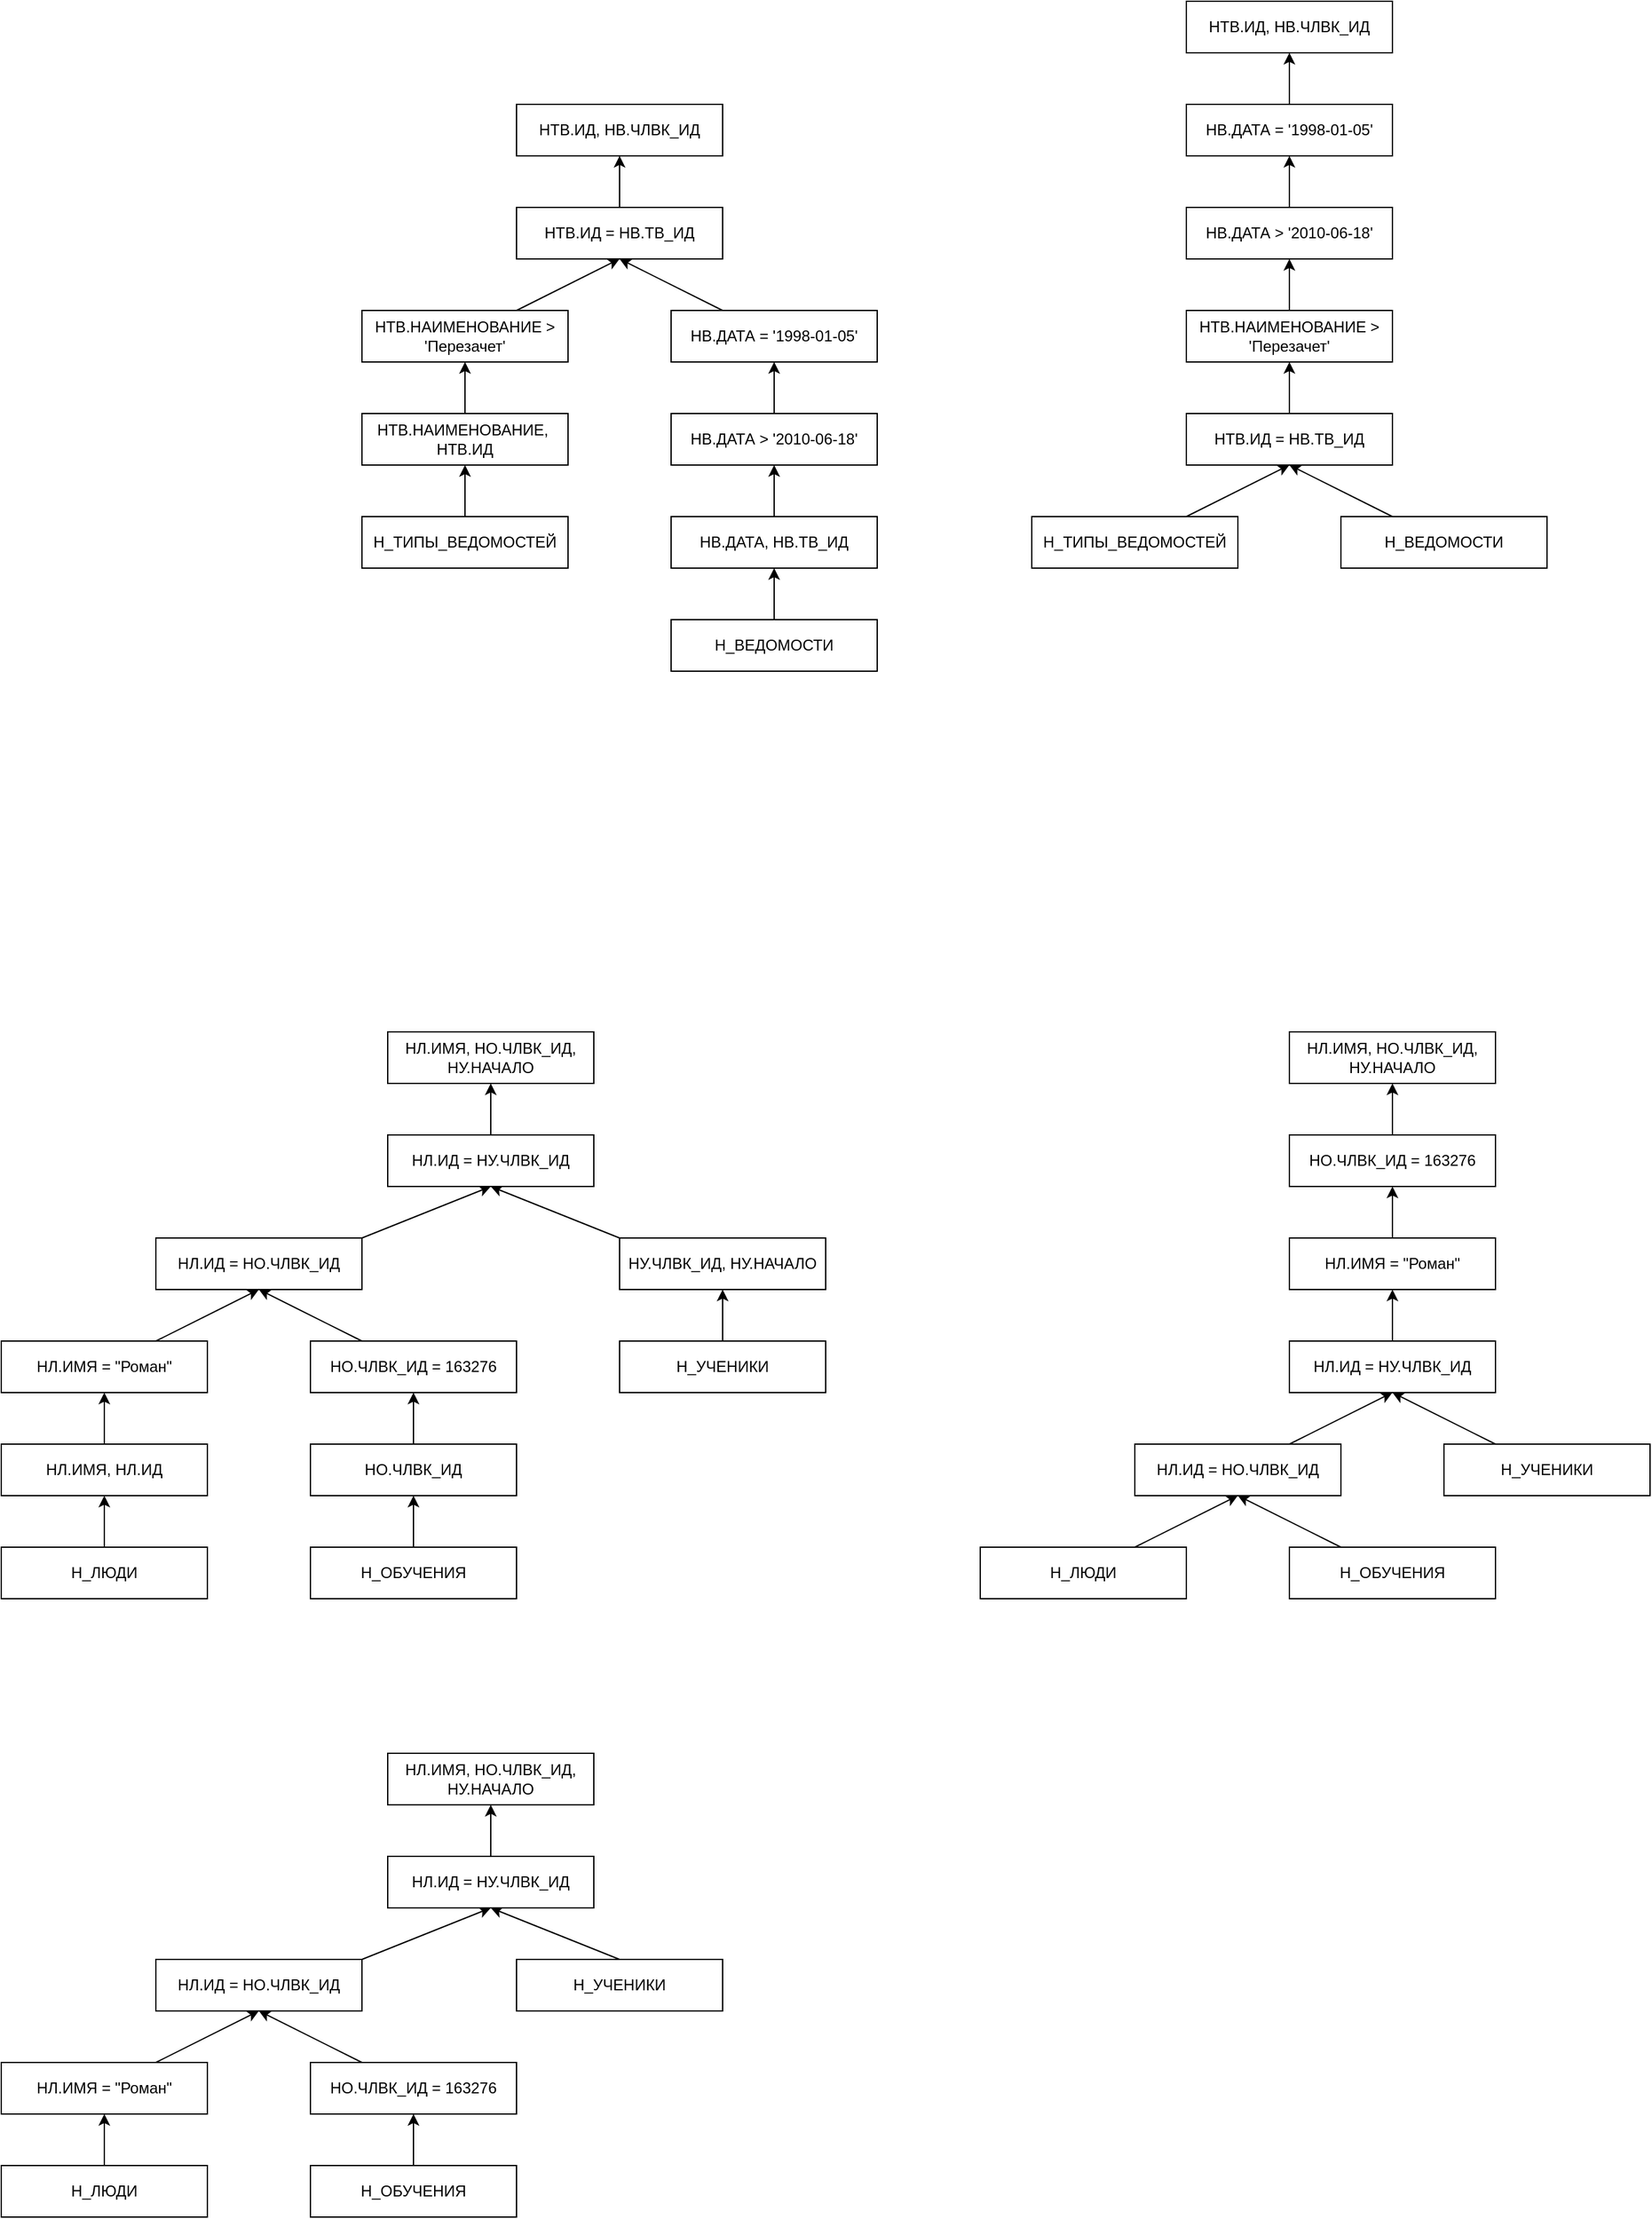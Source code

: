 <mxfile version="20.3.0" type="device"><diagram id="vtgCXH19HyGOhVabQkNR" name="Страница 1"><mxGraphModel dx="2329" dy="1884" grid="1" gridSize="10" guides="1" tooltips="1" connect="1" arrows="1" fold="1" page="1" pageScale="1" pageWidth="827" pageHeight="1169" math="1" shadow="0"><root><mxCell id="0"/><mxCell id="1" parent="0"/><mxCell id="l7EZc-e4nHYUxQ9nv7Ur-9" style="rounded=0;orthogonalLoop=1;jettySize=auto;html=1;exitX=0.75;exitY=0;exitDx=0;exitDy=0;entryX=0.5;entryY=1;entryDx=0;entryDy=0;" parent="1" source="l7EZc-e4nHYUxQ9nv7Ur-1" target="l7EZc-e4nHYUxQ9nv7Ur-3" edge="1"><mxGeometry relative="1" as="geometry"/></mxCell><mxCell id="l7EZc-e4nHYUxQ9nv7Ur-1" value="Н_ТИПЫ_ВЕДОМОСТЕЙ" style="rounded=0;whiteSpace=wrap;html=1;" parent="1" vertex="1"><mxGeometry x="240" y="360" width="160" height="40" as="geometry"/></mxCell><mxCell id="l7EZc-e4nHYUxQ9nv7Ur-10" style="edgeStyle=none;rounded=0;orthogonalLoop=1;jettySize=auto;html=1;exitX=0.25;exitY=0;exitDx=0;exitDy=0;entryX=0.5;entryY=1;entryDx=0;entryDy=0;" parent="1" source="l7EZc-e4nHYUxQ9nv7Ur-2" target="l7EZc-e4nHYUxQ9nv7Ur-3" edge="1"><mxGeometry relative="1" as="geometry"/></mxCell><mxCell id="l7EZc-e4nHYUxQ9nv7Ur-2" value="Н_ВЕДОМОСТИ" style="rounded=0;whiteSpace=wrap;html=1;" parent="1" vertex="1"><mxGeometry x="480" y="360" width="160" height="40" as="geometry"/></mxCell><mxCell id="l7EZc-e4nHYUxQ9nv7Ur-11" style="edgeStyle=none;rounded=0;orthogonalLoop=1;jettySize=auto;html=1;exitX=0.5;exitY=0;exitDx=0;exitDy=0;entryX=0.5;entryY=1;entryDx=0;entryDy=0;" parent="1" source="l7EZc-e4nHYUxQ9nv7Ur-3" target="l7EZc-e4nHYUxQ9nv7Ur-4" edge="1"><mxGeometry relative="1" as="geometry"/></mxCell><mxCell id="l7EZc-e4nHYUxQ9nv7Ur-3" value="НТВ.ИД = НВ.ТВ_ИД" style="rounded=0;whiteSpace=wrap;html=1;" parent="1" vertex="1"><mxGeometry x="360" y="280" width="160" height="40" as="geometry"/></mxCell><mxCell id="l7EZc-e4nHYUxQ9nv7Ur-12" style="edgeStyle=none;rounded=0;orthogonalLoop=1;jettySize=auto;html=1;exitX=0.5;exitY=0;exitDx=0;exitDy=0;entryX=0.5;entryY=1;entryDx=0;entryDy=0;" parent="1" source="l7EZc-e4nHYUxQ9nv7Ur-4" target="l7EZc-e4nHYUxQ9nv7Ur-5" edge="1"><mxGeometry relative="1" as="geometry"/></mxCell><mxCell id="l7EZc-e4nHYUxQ9nv7Ur-4" value="НТВ.НАИМЕНОВАНИЕ &amp;gt;&lt;br&gt;'Перезачет'" style="rounded=0;whiteSpace=wrap;html=1;" parent="1" vertex="1"><mxGeometry x="360" y="200" width="160" height="40" as="geometry"/></mxCell><mxCell id="l7EZc-e4nHYUxQ9nv7Ur-13" style="edgeStyle=none;rounded=0;orthogonalLoop=1;jettySize=auto;html=1;exitX=0.5;exitY=0;exitDx=0;exitDy=0;entryX=0.5;entryY=1;entryDx=0;entryDy=0;" parent="1" source="l7EZc-e4nHYUxQ9nv7Ur-5" target="l7EZc-e4nHYUxQ9nv7Ur-7" edge="1"><mxGeometry relative="1" as="geometry"/></mxCell><mxCell id="l7EZc-e4nHYUxQ9nv7Ur-5" value="НВ.ДАТА &amp;gt; '2010-06-18'" style="rounded=0;whiteSpace=wrap;html=1;" parent="1" vertex="1"><mxGeometry x="360" y="120" width="160" height="40" as="geometry"/></mxCell><mxCell id="l7EZc-e4nHYUxQ9nv7Ur-14" style="edgeStyle=none;rounded=0;orthogonalLoop=1;jettySize=auto;html=1;exitX=0.5;exitY=0;exitDx=0;exitDy=0;entryX=0.5;entryY=1;entryDx=0;entryDy=0;" parent="1" source="l7EZc-e4nHYUxQ9nv7Ur-7" target="l7EZc-e4nHYUxQ9nv7Ur-8" edge="1"><mxGeometry relative="1" as="geometry"/></mxCell><mxCell id="l7EZc-e4nHYUxQ9nv7Ur-7" value="НВ.ДАТА = '1998-01-05'" style="rounded=0;whiteSpace=wrap;html=1;" parent="1" vertex="1"><mxGeometry x="360" y="40" width="160" height="40" as="geometry"/></mxCell><mxCell id="l7EZc-e4nHYUxQ9nv7Ur-8" value="НТВ.ИД, НВ.ЧЛВК_ИД" style="rounded=0;whiteSpace=wrap;html=1;" parent="1" vertex="1"><mxGeometry x="360" y="-40" width="160" height="40" as="geometry"/></mxCell><mxCell id="CuSuB3lecG2F9mLQX3_6-2" style="edgeStyle=orthogonalEdgeStyle;rounded=0;orthogonalLoop=1;jettySize=auto;html=1;entryX=0.5;entryY=1;entryDx=0;entryDy=0;" parent="1" source="l7EZc-e4nHYUxQ9nv7Ur-16" target="CuSuB3lecG2F9mLQX3_6-1" edge="1"><mxGeometry relative="1" as="geometry"/></mxCell><mxCell id="l7EZc-e4nHYUxQ9nv7Ur-16" value="Н_ТИПЫ_ВЕДОМОСТЕЙ" style="rounded=0;whiteSpace=wrap;html=1;" parent="1" vertex="1"><mxGeometry x="-280" y="360" width="160" height="40" as="geometry"/></mxCell><mxCell id="l7EZc-e4nHYUxQ9nv7Ur-32" style="edgeStyle=none;rounded=0;orthogonalLoop=1;jettySize=auto;html=1;entryX=0.5;entryY=1;entryDx=0;entryDy=0;" parent="1" source="l7EZc-e4nHYUxQ9nv7Ur-18" target="l7EZc-e4nHYUxQ9nv7Ur-30" edge="1"><mxGeometry relative="1" as="geometry"/></mxCell><mxCell id="l7EZc-e4nHYUxQ9nv7Ur-18" value="НВ.ДАТА, НВ.ТВ_ИД" style="rounded=0;whiteSpace=wrap;html=1;" parent="1" vertex="1"><mxGeometry x="-40" y="360" width="160" height="40" as="geometry"/></mxCell><mxCell id="l7EZc-e4nHYUxQ9nv7Ur-35" style="edgeStyle=none;rounded=0;orthogonalLoop=1;jettySize=auto;html=1;exitX=0.75;exitY=0;exitDx=0;exitDy=0;entryX=0.5;entryY=1;entryDx=0;entryDy=0;" parent="1" source="l7EZc-e4nHYUxQ9nv7Ur-28" target="l7EZc-e4nHYUxQ9nv7Ur-34" edge="1"><mxGeometry relative="1" as="geometry"/></mxCell><mxCell id="l7EZc-e4nHYUxQ9nv7Ur-28" value="НТВ.НАИМЕНОВАНИЕ &amp;gt;&lt;br&gt;'Перезачет'" style="rounded=0;whiteSpace=wrap;html=1;" parent="1" vertex="1"><mxGeometry x="-280" y="200" width="160" height="40" as="geometry"/></mxCell><mxCell id="l7EZc-e4nHYUxQ9nv7Ur-33" style="edgeStyle=none;rounded=0;orthogonalLoop=1;jettySize=auto;html=1;" parent="1" source="l7EZc-e4nHYUxQ9nv7Ur-30" target="l7EZc-e4nHYUxQ9nv7Ur-31" edge="1"><mxGeometry relative="1" as="geometry"/></mxCell><mxCell id="l7EZc-e4nHYUxQ9nv7Ur-30" value="НВ.ДАТА &amp;gt; '2010-06-18'" style="rounded=0;whiteSpace=wrap;html=1;" parent="1" vertex="1"><mxGeometry x="-40" y="280" width="160" height="40" as="geometry"/></mxCell><mxCell id="l7EZc-e4nHYUxQ9nv7Ur-36" style="edgeStyle=none;rounded=0;orthogonalLoop=1;jettySize=auto;html=1;exitX=0.25;exitY=0;exitDx=0;exitDy=0;" parent="1" source="l7EZc-e4nHYUxQ9nv7Ur-31" edge="1"><mxGeometry relative="1" as="geometry"><mxPoint x="-80.0" y="160.0" as="targetPoint"/></mxGeometry></mxCell><mxCell id="l7EZc-e4nHYUxQ9nv7Ur-31" value="НВ.ДАТА = '1998-01-05'" style="rounded=0;whiteSpace=wrap;html=1;" parent="1" vertex="1"><mxGeometry x="-40" y="200" width="160" height="40" as="geometry"/></mxCell><mxCell id="l7EZc-e4nHYUxQ9nv7Ur-38" style="edgeStyle=none;rounded=0;orthogonalLoop=1;jettySize=auto;html=1;entryX=0.5;entryY=1;entryDx=0;entryDy=0;" parent="1" source="l7EZc-e4nHYUxQ9nv7Ur-34" target="l7EZc-e4nHYUxQ9nv7Ur-37" edge="1"><mxGeometry relative="1" as="geometry"/></mxCell><mxCell id="l7EZc-e4nHYUxQ9nv7Ur-34" value="НТВ.ИД = НВ.ТВ_ИД" style="rounded=0;whiteSpace=wrap;html=1;" parent="1" vertex="1"><mxGeometry x="-160" y="120" width="160" height="40" as="geometry"/></mxCell><mxCell id="l7EZc-e4nHYUxQ9nv7Ur-37" value="НТВ.ИД, НВ.ЧЛВК_ИД" style="rounded=0;whiteSpace=wrap;html=1;" parent="1" vertex="1"><mxGeometry x="-160" y="40" width="160" height="40" as="geometry"/></mxCell><mxCell id="l7EZc-e4nHYUxQ9nv7Ur-44" style="edgeStyle=none;rounded=0;orthogonalLoop=1;jettySize=auto;html=1;exitX=0.75;exitY=0;exitDx=0;exitDy=0;entryX=0.5;entryY=1;entryDx=0;entryDy=0;" parent="1" source="l7EZc-e4nHYUxQ9nv7Ur-39" target="l7EZc-e4nHYUxQ9nv7Ur-41" edge="1"><mxGeometry relative="1" as="geometry"/></mxCell><mxCell id="l7EZc-e4nHYUxQ9nv7Ur-39" value="Н_ЛЮДИ" style="rounded=0;whiteSpace=wrap;html=1;" parent="1" vertex="1"><mxGeometry x="200" y="1160" width="160" height="40" as="geometry"/></mxCell><mxCell id="l7EZc-e4nHYUxQ9nv7Ur-45" style="edgeStyle=none;rounded=0;orthogonalLoop=1;jettySize=auto;html=1;exitX=0.25;exitY=0;exitDx=0;exitDy=0;" parent="1" source="l7EZc-e4nHYUxQ9nv7Ur-40" edge="1"><mxGeometry relative="1" as="geometry"><mxPoint x="400" y="1120" as="targetPoint"/></mxGeometry></mxCell><mxCell id="l7EZc-e4nHYUxQ9nv7Ur-40" value="Н_ОБУЧЕНИЯ" style="rounded=0;whiteSpace=wrap;html=1;" parent="1" vertex="1"><mxGeometry x="440" y="1160" width="160" height="40" as="geometry"/></mxCell><mxCell id="l7EZc-e4nHYUxQ9nv7Ur-46" style="edgeStyle=none;rounded=0;orthogonalLoop=1;jettySize=auto;html=1;exitX=0.75;exitY=0;exitDx=0;exitDy=0;entryX=0.5;entryY=1;entryDx=0;entryDy=0;" parent="1" source="l7EZc-e4nHYUxQ9nv7Ur-41" target="l7EZc-e4nHYUxQ9nv7Ur-43" edge="1"><mxGeometry relative="1" as="geometry"/></mxCell><mxCell id="l7EZc-e4nHYUxQ9nv7Ur-41" value="НЛ.ИД = НО.ЧЛВК_ИД" style="rounded=0;whiteSpace=wrap;html=1;" parent="1" vertex="1"><mxGeometry x="320" y="1080" width="160" height="40" as="geometry"/></mxCell><mxCell id="l7EZc-e4nHYUxQ9nv7Ur-47" style="edgeStyle=none;rounded=0;orthogonalLoop=1;jettySize=auto;html=1;exitX=0.25;exitY=0;exitDx=0;exitDy=0;entryX=0.5;entryY=1;entryDx=0;entryDy=0;" parent="1" source="l7EZc-e4nHYUxQ9nv7Ur-42" target="l7EZc-e4nHYUxQ9nv7Ur-43" edge="1"><mxGeometry relative="1" as="geometry"/></mxCell><mxCell id="l7EZc-e4nHYUxQ9nv7Ur-42" value="Н_УЧЕНИКИ" style="rounded=0;whiteSpace=wrap;html=1;" parent="1" vertex="1"><mxGeometry x="560" y="1080" width="160" height="40" as="geometry"/></mxCell><mxCell id="l7EZc-e4nHYUxQ9nv7Ur-50" style="edgeStyle=none;rounded=0;orthogonalLoop=1;jettySize=auto;html=1;exitX=0.5;exitY=0;exitDx=0;exitDy=0;entryX=0.5;entryY=1;entryDx=0;entryDy=0;" parent="1" source="l7EZc-e4nHYUxQ9nv7Ur-43" target="l7EZc-e4nHYUxQ9nv7Ur-48" edge="1"><mxGeometry relative="1" as="geometry"/></mxCell><mxCell id="l7EZc-e4nHYUxQ9nv7Ur-43" value="НЛ.ИД = НУ.ЧЛВК_ИД" style="rounded=0;whiteSpace=wrap;html=1;" parent="1" vertex="1"><mxGeometry x="440" y="1000" width="160" height="40" as="geometry"/></mxCell><mxCell id="l7EZc-e4nHYUxQ9nv7Ur-51" style="edgeStyle=none;rounded=0;orthogonalLoop=1;jettySize=auto;html=1;exitX=0.5;exitY=0;exitDx=0;exitDy=0;entryX=0.5;entryY=1;entryDx=0;entryDy=0;" parent="1" source="l7EZc-e4nHYUxQ9nv7Ur-48" target="l7EZc-e4nHYUxQ9nv7Ur-49" edge="1"><mxGeometry relative="1" as="geometry"/></mxCell><mxCell id="l7EZc-e4nHYUxQ9nv7Ur-48" value="НЛ.ИМЯ = &quot;Роман&quot;" style="rounded=0;whiteSpace=wrap;html=1;" parent="1" vertex="1"><mxGeometry x="440" y="920" width="160" height="40" as="geometry"/></mxCell><mxCell id="l7EZc-e4nHYUxQ9nv7Ur-53" style="edgeStyle=none;rounded=0;orthogonalLoop=1;jettySize=auto;html=1;entryX=0.5;entryY=1;entryDx=0;entryDy=0;" parent="1" source="l7EZc-e4nHYUxQ9nv7Ur-49" target="l7EZc-e4nHYUxQ9nv7Ur-52" edge="1"><mxGeometry relative="1" as="geometry"/></mxCell><mxCell id="l7EZc-e4nHYUxQ9nv7Ur-49" value="НО.ЧЛВК_ИД = 163276" style="rounded=0;whiteSpace=wrap;html=1;" parent="1" vertex="1"><mxGeometry x="440" y="840" width="160" height="40" as="geometry"/></mxCell><mxCell id="l7EZc-e4nHYUxQ9nv7Ur-52" value="НЛ.ИМЯ, НО.ЧЛВК_ИД,&lt;br&gt;НУ.НАЧАЛО" style="rounded=0;whiteSpace=wrap;html=1;" parent="1" vertex="1"><mxGeometry x="440" y="760" width="160" height="40" as="geometry"/></mxCell><mxCell id="l7EZc-e4nHYUxQ9nv7Ur-75" style="edgeStyle=none;rounded=0;orthogonalLoop=1;jettySize=auto;html=1;" parent="1" source="l7EZc-e4nHYUxQ9nv7Ur-55" target="l7EZc-e4nHYUxQ9nv7Ur-69" edge="1"><mxGeometry relative="1" as="geometry"/></mxCell><mxCell id="l7EZc-e4nHYUxQ9nv7Ur-55" value="Н_ЛЮДИ" style="rounded=0;whiteSpace=wrap;html=1;" parent="1" vertex="1"><mxGeometry x="-560" y="1160" width="160" height="40" as="geometry"/></mxCell><mxCell id="l7EZc-e4nHYUxQ9nv7Ur-79" style="edgeStyle=none;rounded=0;orthogonalLoop=1;jettySize=auto;html=1;" parent="1" source="l7EZc-e4nHYUxQ9nv7Ur-57" target="l7EZc-e4nHYUxQ9nv7Ur-70" edge="1"><mxGeometry relative="1" as="geometry"/></mxCell><mxCell id="l7EZc-e4nHYUxQ9nv7Ur-57" value="Н_ОБУЧЕНИЯ" style="rounded=0;whiteSpace=wrap;html=1;" parent="1" vertex="1"><mxGeometry x="-320" y="1160" width="160" height="40" as="geometry"/></mxCell><mxCell id="l7EZc-e4nHYUxQ9nv7Ur-85" value="" style="edgeStyle=none;rounded=0;orthogonalLoop=1;jettySize=auto;html=1;" parent="1" source="l7EZc-e4nHYUxQ9nv7Ur-61" target="l7EZc-e4nHYUxQ9nv7Ur-71" edge="1"><mxGeometry relative="1" as="geometry"/></mxCell><mxCell id="l7EZc-e4nHYUxQ9nv7Ur-61" value="Н_УЧЕНИКИ" style="rounded=0;whiteSpace=wrap;html=1;" parent="1" vertex="1"><mxGeometry x="-80" y="1000" width="160" height="40" as="geometry"/></mxCell><mxCell id="l7EZc-e4nHYUxQ9nv7Ur-76" style="edgeStyle=none;rounded=0;orthogonalLoop=1;jettySize=auto;html=1;" parent="1" source="l7EZc-e4nHYUxQ9nv7Ur-69" target="l7EZc-e4nHYUxQ9nv7Ur-72" edge="1"><mxGeometry relative="1" as="geometry"/></mxCell><mxCell id="l7EZc-e4nHYUxQ9nv7Ur-69" value="НЛ.ИМЯ, НЛ.ИД" style="rounded=0;whiteSpace=wrap;html=1;" parent="1" vertex="1"><mxGeometry x="-560" y="1080" width="160" height="40" as="geometry"/></mxCell><mxCell id="l7EZc-e4nHYUxQ9nv7Ur-80" style="edgeStyle=none;rounded=0;orthogonalLoop=1;jettySize=auto;html=1;" parent="1" source="l7EZc-e4nHYUxQ9nv7Ur-70" target="l7EZc-e4nHYUxQ9nv7Ur-73" edge="1"><mxGeometry relative="1" as="geometry"/></mxCell><mxCell id="l7EZc-e4nHYUxQ9nv7Ur-70" value="НО.ЧЛВК_ИД" style="rounded=0;whiteSpace=wrap;html=1;" parent="1" vertex="1"><mxGeometry x="-320" y="1080" width="160" height="40" as="geometry"/></mxCell><mxCell id="l7EZc-e4nHYUxQ9nv7Ur-83" style="edgeStyle=none;rounded=0;orthogonalLoop=1;jettySize=auto;html=1;exitX=0;exitY=0;exitDx=0;exitDy=0;entryX=0.5;entryY=1;entryDx=0;entryDy=0;" parent="1" source="l7EZc-e4nHYUxQ9nv7Ur-71" target="l7EZc-e4nHYUxQ9nv7Ur-81" edge="1"><mxGeometry relative="1" as="geometry"><mxPoint x="-190" y="880" as="targetPoint"/></mxGeometry></mxCell><mxCell id="l7EZc-e4nHYUxQ9nv7Ur-71" value="НУ.ЧЛВК_ИД, НУ.НАЧАЛО" style="rounded=0;whiteSpace=wrap;html=1;" parent="1" vertex="1"><mxGeometry x="-80" y="920" width="160" height="40" as="geometry"/></mxCell><mxCell id="l7EZc-e4nHYUxQ9nv7Ur-77" style="edgeStyle=none;rounded=0;orthogonalLoop=1;jettySize=auto;html=1;exitX=0.75;exitY=0;exitDx=0;exitDy=0;entryX=0.5;entryY=1;entryDx=0;entryDy=0;" parent="1" source="l7EZc-e4nHYUxQ9nv7Ur-72" target="l7EZc-e4nHYUxQ9nv7Ur-74" edge="1"><mxGeometry relative="1" as="geometry"/></mxCell><mxCell id="l7EZc-e4nHYUxQ9nv7Ur-72" value="НЛ.ИМЯ = &quot;Роман&quot;" style="rounded=0;whiteSpace=wrap;html=1;" parent="1" vertex="1"><mxGeometry x="-560" y="1000" width="160" height="40" as="geometry"/></mxCell><mxCell id="l7EZc-e4nHYUxQ9nv7Ur-78" style="edgeStyle=none;rounded=0;orthogonalLoop=1;jettySize=auto;html=1;exitX=0.25;exitY=0;exitDx=0;exitDy=0;entryX=0.5;entryY=1;entryDx=0;entryDy=0;" parent="1" source="l7EZc-e4nHYUxQ9nv7Ur-73" target="l7EZc-e4nHYUxQ9nv7Ur-74" edge="1"><mxGeometry relative="1" as="geometry"/></mxCell><mxCell id="l7EZc-e4nHYUxQ9nv7Ur-73" value="НО.ЧЛВК_ИД = 163276" style="rounded=0;whiteSpace=wrap;html=1;" parent="1" vertex="1"><mxGeometry x="-320" y="1000" width="160" height="40" as="geometry"/></mxCell><mxCell id="l7EZc-e4nHYUxQ9nv7Ur-82" style="edgeStyle=none;rounded=0;orthogonalLoop=1;jettySize=auto;html=1;exitX=1;exitY=0;exitDx=0;exitDy=0;entryX=0.5;entryY=1;entryDx=0;entryDy=0;" parent="1" source="l7EZc-e4nHYUxQ9nv7Ur-74" target="l7EZc-e4nHYUxQ9nv7Ur-81" edge="1"><mxGeometry relative="1" as="geometry"/></mxCell><mxCell id="l7EZc-e4nHYUxQ9nv7Ur-74" value="НЛ.ИД = НО.ЧЛВК_ИД" style="rounded=0;whiteSpace=wrap;html=1;" parent="1" vertex="1"><mxGeometry x="-440" y="920" width="160" height="40" as="geometry"/></mxCell><mxCell id="l7EZc-e4nHYUxQ9nv7Ur-87" style="edgeStyle=none;rounded=0;orthogonalLoop=1;jettySize=auto;html=1;" parent="1" source="l7EZc-e4nHYUxQ9nv7Ur-81" target="l7EZc-e4nHYUxQ9nv7Ur-86" edge="1"><mxGeometry relative="1" as="geometry"/></mxCell><mxCell id="l7EZc-e4nHYUxQ9nv7Ur-81" value="НЛ.ИД = НУ.ЧЛВК_ИД" style="rounded=0;whiteSpace=wrap;html=1;" parent="1" vertex="1"><mxGeometry x="-260" y="840" width="160" height="40" as="geometry"/></mxCell><mxCell id="l7EZc-e4nHYUxQ9nv7Ur-86" value="НЛ.ИМЯ, НО.ЧЛВК_ИД,&lt;br&gt;НУ.НАЧАЛО" style="rounded=0;whiteSpace=wrap;html=1;" parent="1" vertex="1"><mxGeometry x="-260" y="760" width="160" height="40" as="geometry"/></mxCell><mxCell id="l7EZc-e4nHYUxQ9nv7Ur-89" value="Н_ЛЮДИ" style="rounded=0;whiteSpace=wrap;html=1;" parent="1" vertex="1"><mxGeometry x="-560" y="1640" width="160" height="40" as="geometry"/></mxCell><mxCell id="l7EZc-e4nHYUxQ9nv7Ur-91" value="Н_ОБУЧЕНИЯ" style="rounded=0;whiteSpace=wrap;html=1;" parent="1" vertex="1"><mxGeometry x="-320" y="1640" width="160" height="40" as="geometry"/></mxCell><mxCell id="l7EZc-e4nHYUxQ9nv7Ur-93" value="Н_УЧЕНИКИ" style="rounded=0;whiteSpace=wrap;html=1;" parent="1" vertex="1"><mxGeometry x="-160" y="1480" width="160" height="40" as="geometry"/></mxCell><mxCell id="l7EZc-e4nHYUxQ9nv7Ur-94" style="edgeStyle=none;rounded=0;orthogonalLoop=1;jettySize=auto;html=1;" parent="1" target="l7EZc-e4nHYUxQ9nv7Ur-101" edge="1"><mxGeometry relative="1" as="geometry"><mxPoint x="-480" y="1640" as="sourcePoint"/></mxGeometry></mxCell><mxCell id="l7EZc-e4nHYUxQ9nv7Ur-96" style="edgeStyle=none;rounded=0;orthogonalLoop=1;jettySize=auto;html=1;" parent="1" target="l7EZc-e4nHYUxQ9nv7Ur-103" edge="1"><mxGeometry relative="1" as="geometry"><mxPoint x="-240" y="1640" as="sourcePoint"/></mxGeometry></mxCell><mxCell id="l7EZc-e4nHYUxQ9nv7Ur-98" style="edgeStyle=none;rounded=0;orthogonalLoop=1;jettySize=auto;html=1;exitX=0;exitY=0;exitDx=0;exitDy=0;entryX=0.5;entryY=1;entryDx=0;entryDy=0;" parent="1" target="l7EZc-e4nHYUxQ9nv7Ur-107" edge="1"><mxGeometry relative="1" as="geometry"><mxPoint x="-190" y="1440" as="targetPoint"/><mxPoint x="-80" y="1480" as="sourcePoint"/></mxGeometry></mxCell><mxCell id="l7EZc-e4nHYUxQ9nv7Ur-100" style="edgeStyle=none;rounded=0;orthogonalLoop=1;jettySize=auto;html=1;exitX=0.75;exitY=0;exitDx=0;exitDy=0;entryX=0.5;entryY=1;entryDx=0;entryDy=0;" parent="1" source="l7EZc-e4nHYUxQ9nv7Ur-101" target="l7EZc-e4nHYUxQ9nv7Ur-105" edge="1"><mxGeometry relative="1" as="geometry"/></mxCell><mxCell id="l7EZc-e4nHYUxQ9nv7Ur-101" value="НЛ.ИМЯ = &quot;Роман&quot;" style="rounded=0;whiteSpace=wrap;html=1;" parent="1" vertex="1"><mxGeometry x="-560" y="1560" width="160" height="40" as="geometry"/></mxCell><mxCell id="l7EZc-e4nHYUxQ9nv7Ur-102" style="edgeStyle=none;rounded=0;orthogonalLoop=1;jettySize=auto;html=1;exitX=0.25;exitY=0;exitDx=0;exitDy=0;entryX=0.5;entryY=1;entryDx=0;entryDy=0;" parent="1" source="l7EZc-e4nHYUxQ9nv7Ur-103" target="l7EZc-e4nHYUxQ9nv7Ur-105" edge="1"><mxGeometry relative="1" as="geometry"/></mxCell><mxCell id="l7EZc-e4nHYUxQ9nv7Ur-103" value="НО.ЧЛВК_ИД = 163276" style="rounded=0;whiteSpace=wrap;html=1;" parent="1" vertex="1"><mxGeometry x="-320" y="1560" width="160" height="40" as="geometry"/></mxCell><mxCell id="l7EZc-e4nHYUxQ9nv7Ur-104" style="edgeStyle=none;rounded=0;orthogonalLoop=1;jettySize=auto;html=1;exitX=1;exitY=0;exitDx=0;exitDy=0;entryX=0.5;entryY=1;entryDx=0;entryDy=0;" parent="1" source="l7EZc-e4nHYUxQ9nv7Ur-105" target="l7EZc-e4nHYUxQ9nv7Ur-107" edge="1"><mxGeometry relative="1" as="geometry"/></mxCell><mxCell id="l7EZc-e4nHYUxQ9nv7Ur-105" value="НЛ.ИД = НО.ЧЛВК_ИД" style="rounded=0;whiteSpace=wrap;html=1;" parent="1" vertex="1"><mxGeometry x="-440" y="1480" width="160" height="40" as="geometry"/></mxCell><mxCell id="l7EZc-e4nHYUxQ9nv7Ur-106" style="edgeStyle=none;rounded=0;orthogonalLoop=1;jettySize=auto;html=1;" parent="1" source="l7EZc-e4nHYUxQ9nv7Ur-107" target="l7EZc-e4nHYUxQ9nv7Ur-108" edge="1"><mxGeometry relative="1" as="geometry"/></mxCell><mxCell id="l7EZc-e4nHYUxQ9nv7Ur-107" value="НЛ.ИД = НУ.ЧЛВК_ИД" style="rounded=0;whiteSpace=wrap;html=1;" parent="1" vertex="1"><mxGeometry x="-260" y="1400" width="160" height="40" as="geometry"/></mxCell><mxCell id="l7EZc-e4nHYUxQ9nv7Ur-108" value="НЛ.ИМЯ, НО.ЧЛВК_ИД,&lt;br&gt;НУ.НАЧАЛО" style="rounded=0;whiteSpace=wrap;html=1;" parent="1" vertex="1"><mxGeometry x="-260" y="1320" width="160" height="40" as="geometry"/></mxCell><mxCell id="CuSuB3lecG2F9mLQX3_6-3" style="edgeStyle=orthogonalEdgeStyle;rounded=0;orthogonalLoop=1;jettySize=auto;html=1;entryX=0.5;entryY=1;entryDx=0;entryDy=0;" parent="1" source="CuSuB3lecG2F9mLQX3_6-1" target="l7EZc-e4nHYUxQ9nv7Ur-28" edge="1"><mxGeometry relative="1" as="geometry"/></mxCell><mxCell id="CuSuB3lecG2F9mLQX3_6-1" value="НТВ.НАИМЕНОВАНИЕ,&amp;nbsp;&lt;br&gt;НТВ.ИД" style="rounded=0;whiteSpace=wrap;html=1;" parent="1" vertex="1"><mxGeometry x="-280" y="280" width="160" height="40" as="geometry"/></mxCell><mxCell id="CuSuB3lecG2F9mLQX3_6-5" style="edgeStyle=orthogonalEdgeStyle;rounded=0;orthogonalLoop=1;jettySize=auto;html=1;entryX=0.5;entryY=1;entryDx=0;entryDy=0;" parent="1" source="CuSuB3lecG2F9mLQX3_6-4" target="l7EZc-e4nHYUxQ9nv7Ur-18" edge="1"><mxGeometry relative="1" as="geometry"/></mxCell><mxCell id="CuSuB3lecG2F9mLQX3_6-4" value="Н_ВЕДОМОСТИ" style="rounded=0;whiteSpace=wrap;html=1;" parent="1" vertex="1"><mxGeometry x="-40" y="440" width="160" height="40" as="geometry"/></mxCell><mxCell id="JUqGbW0XFe6wvuDwDzlB-2" value="&lt;div&gt;&lt;br&gt;&lt;/div&gt;" style="text;html=1;align=center;verticalAlign=middle;resizable=0;points=[];autosize=1;strokeColor=none;fillColor=none;" vertex="1" parent="1"><mxGeometry x="-500" y="475" width="20" height="30" as="geometry"/></mxCell></root></mxGraphModel></diagram></mxfile>